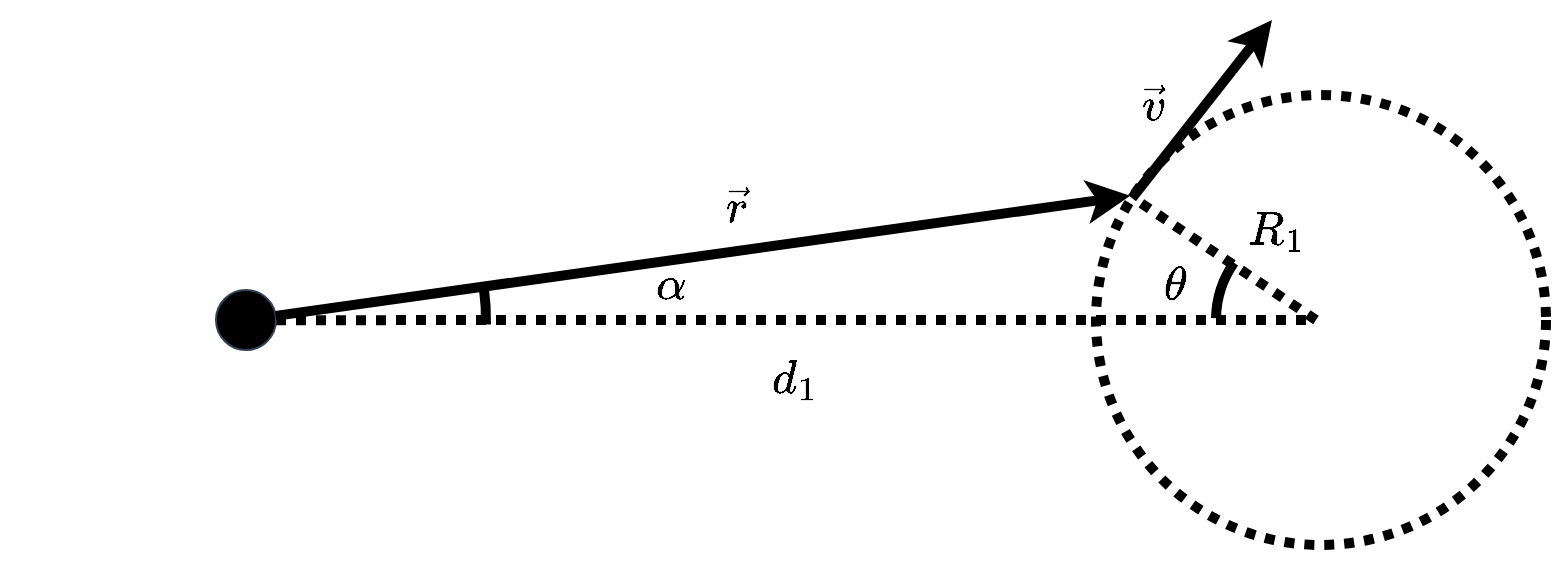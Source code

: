 <mxfile version="17.2.2" type="github"><diagram id="vw0osyHE8EjjYchKXd36" name="Page-1"><mxGraphModel dx="1852" dy="664" grid="1" gridSize="10" guides="1" tooltips="1" connect="1" arrows="1" fold="1" page="1" pageScale="1" pageWidth="850" pageHeight="1100" math="1" shadow="0"><root><mxCell id="0"/><mxCell id="1" parent="0"/><mxCell id="9uNRMu9eZSkaDnIiAzZb-10" value="" style="endArrow=none;html=1;rounded=0;fontSize=20;strokeColor=#000000;strokeWidth=5;startArrow=none;dashed=1;dashPattern=1 1;" parent="1" source="9uNRMu9eZSkaDnIiAzZb-11" edge="1"><mxGeometry width="50" height="50" relative="1" as="geometry"><mxPoint x="-70" y="370" as="sourcePoint"/><mxPoint x="630" y="370" as="targetPoint"/></mxGeometry></mxCell><mxCell id="9uNRMu9eZSkaDnIiAzZb-6" value="" style="ellipse;whiteSpace=wrap;html=1;aspect=fixed;fontSize=20;strokeColor=#000000;strokeWidth=5;fillColor=none;dashed=1;dashPattern=1 1;" parent="1" vertex="1"><mxGeometry x="520" y="257.5" width="225" height="225" as="geometry"/></mxCell><mxCell id="9uNRMu9eZSkaDnIiAzZb-11" value="" style="ellipse;whiteSpace=wrap;html=1;fillColor=#000000;strokeColor=#314354;fontColor=#ffffff;rotation=90;" parent="1" vertex="1"><mxGeometry x="80" y="355" width="30" height="30" as="geometry"/></mxCell><mxCell id="hFTANaaNQR_KezgNLYcb-5" value="$$d_1$$" style="text;html=1;strokeColor=none;fillColor=none;align=center;verticalAlign=middle;whiteSpace=wrap;rounded=0;fontSize=20;fontStyle=2" parent="1" vertex="1"><mxGeometry x="339" y="384" width="60" height="30" as="geometry"/></mxCell><mxCell id="hFTANaaNQR_KezgNLYcb-9" value="$$R_1$$" style="text;html=1;strokeColor=none;fillColor=none;align=center;verticalAlign=middle;whiteSpace=wrap;rounded=0;fontSize=20;dashed=1;dashPattern=1 1;fontStyle=2" parent="1" vertex="1"><mxGeometry x="580" y="310" width="60" height="30" as="geometry"/></mxCell><mxCell id="HF6bDCXrSoW3RXPf7Qi_-2" value="" style="endArrow=none;html=1;rounded=0;entryX=0.089;entryY=0.233;entryDx=0;entryDy=0;entryPerimeter=0;strokeWidth=5;endFill=0;dashed=1;dashPattern=1 1;" edge="1" parent="1" target="9uNRMu9eZSkaDnIiAzZb-6"><mxGeometry width="50" height="50" relative="1" as="geometry"><mxPoint x="630" y="370" as="sourcePoint"/><mxPoint x="470" y="290" as="targetPoint"/></mxGeometry></mxCell><mxCell id="HF6bDCXrSoW3RXPf7Qi_-3" value="" style="endArrow=classic;html=1;rounded=0;fontSize=20;strokeWidth=5;entryX=0.076;entryY=0.224;entryDx=0;entryDy=0;entryPerimeter=0;" edge="1" parent="1" source="9uNRMu9eZSkaDnIiAzZb-11" target="9uNRMu9eZSkaDnIiAzZb-6"><mxGeometry width="50" height="50" relative="1" as="geometry"><mxPoint x="290" y="360" as="sourcePoint"/><mxPoint x="340" y="310" as="targetPoint"/></mxGeometry></mxCell><mxCell id="HF6bDCXrSoW3RXPf7Qi_-4" value="" style="endArrow=classic;html=1;rounded=0;fontSize=20;strokeWidth=5;exitX=0.089;exitY=0.229;exitDx=0;exitDy=0;exitPerimeter=0;" edge="1" parent="1"><mxGeometry width="50" height="50" relative="1" as="geometry"><mxPoint x="538.025" y="309.025" as="sourcePoint"/><mxPoint x="608" y="220" as="targetPoint"/></mxGeometry></mxCell><mxCell id="HF6bDCXrSoW3RXPf7Qi_-5" value="&lt;div&gt;$$\vec{r}$$&lt;/div&gt;" style="text;html=1;strokeColor=none;fillColor=none;align=center;verticalAlign=middle;whiteSpace=wrap;rounded=0;fontSize=20;fontStyle=2" vertex="1" parent="1"><mxGeometry x="310" y="298" width="60" height="30" as="geometry"/></mxCell><mxCell id="HF6bDCXrSoW3RXPf7Qi_-6" value="$$\vec{v}$$" style="text;html=1;strokeColor=none;fillColor=none;align=center;verticalAlign=middle;whiteSpace=wrap;rounded=0;fontSize=20;fontStyle=2" vertex="1" parent="1"><mxGeometry x="519" y="247" width="60" height="30" as="geometry"/></mxCell><mxCell id="HF6bDCXrSoW3RXPf7Qi_-7" value="" style="verticalLabelPosition=bottom;verticalAlign=top;html=1;shape=mxgraph.basic.arc;startAngle=0.753;endAngle=0.847;fontSize=20;strokeWidth=5;" vertex="1" parent="1"><mxGeometry x="580" y="320" width="100" height="100" as="geometry"/></mxCell><mxCell id="HF6bDCXrSoW3RXPf7Qi_-8" value="" style="verticalLabelPosition=bottom;verticalAlign=top;html=1;shape=mxgraph.basic.arc;startAngle=0.229;endAngle=0.253;fontSize=20;strokeWidth=5;" vertex="1" parent="1"><mxGeometry x="-25" y="250" width="240" height="240" as="geometry"/></mxCell><mxCell id="HF6bDCXrSoW3RXPf7Qi_-10" value="$$\alpha$$" style="text;html=1;strokeColor=none;fillColor=none;align=center;verticalAlign=middle;whiteSpace=wrap;rounded=0;fontSize=20;fontStyle=2" vertex="1" parent="1"><mxGeometry x="278" y="337" width="60" height="30" as="geometry"/></mxCell><mxCell id="HF6bDCXrSoW3RXPf7Qi_-12" value="$$\theta$$" style="text;html=1;strokeColor=none;fillColor=none;align=center;verticalAlign=middle;whiteSpace=wrap;rounded=0;fontSize=20;fontStyle=2" vertex="1" parent="1"><mxGeometry x="530" y="337" width="60" height="30" as="geometry"/></mxCell></root></mxGraphModel></diagram></mxfile>